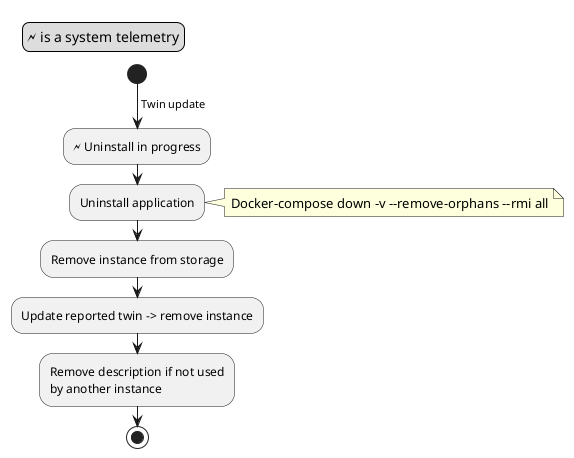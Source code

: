 @startuml
legend top left
🗲 is a system telemetry
endlegend
start
-> Twin update;
:🗲 Uninstall in progress;
:Uninstall application;
note right: Docker-compose down -v ~--remove-orphans --rmi all
:Remove instance from storage;
:Update reported twin -> remove instance;
:Remove description if not used
by another instance;
stop
@enduml


